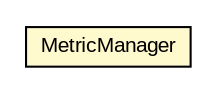 #!/usr/local/bin/dot
#
# Class diagram 
# Generated by UMLGraph version R5_6-24-gf6e263 (http://www.umlgraph.org/)
#

digraph G {
	edge [fontname="arial",fontsize=10,labelfontname="arial",labelfontsize=10];
	node [fontname="arial",fontsize=10,shape=plaintext];
	nodesep=0.25;
	ranksep=0.5;
	// com.mycompany.task1.metric.MetricManager
	c284 [label=<<table title="com.mycompany.task1.metric.MetricManager" border="0" cellborder="1" cellspacing="0" cellpadding="2" port="p" bgcolor="lemonChiffon" href="./MetricManager.html">
		<tr><td><table border="0" cellspacing="0" cellpadding="1">
<tr><td align="center" balign="center"> MetricManager </td></tr>
		</table></td></tr>
		</table>>, URL="./MetricManager.html", fontname="arial", fontcolor="black", fontsize=10.0];
}

